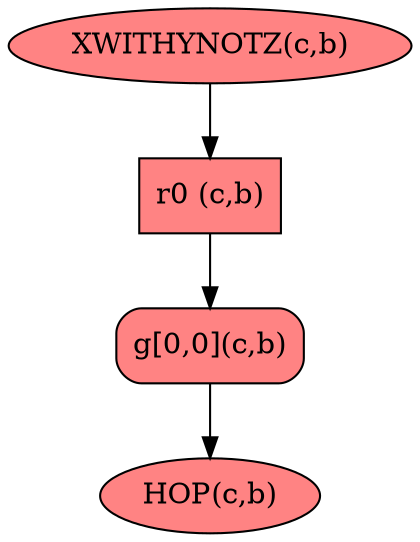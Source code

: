 digraph
{
	rankdir="TB"

	node [shape="box", style=filled, color=black, fillcolor="#CBFFCB"]


	node [shape="box", style=filled, color=black, fillcolor="#FF8383"]
RULE_0_LOST_c_b_ [label="r0 (c,b)", texlbl="$r_0(c,b)$"]


	node [shape="box", style="rounded,filled", color=black, fillcolor="#CBFFCB"]


	node [shape="box", style="rounded,filled", color=black, fillcolor="#FF8383"]
GOAL_0_0_LOST_c_b_ [label="g[0,0](c,b)", texlbl="$g_{0}^{0}(c,b)$"]


	node [shape="ellipse", style=filled, color=black, fillcolor="#CBFFCB"]


	node [shape="ellipse", style=filled, color=black, fillcolor="#FF8383"]
REL_HOP_LOST_c_b_ [label="HOP(c,b)", texlbl="$HOP(c,b)$"]
REL_XWITHYNOTZ_LOST_c_b_ [label="XWITHYNOTZ(c,b)", texlbl="$XWITHYNOTZ(c,b)$"]


	node [shape="ellipse", style=filled, color=black, fillcolor="#CBFFCB"]


	node [shape="ellipse", style=filled, color=black, fillcolor="#FF8383"]


	node [shape="box", style=filled, color=black, fillcolor="#CBFFCB"]


	node [shape="box", style=filled, color=black, fillcolor="#FF8383"]


	node [shape="ellipse", style=filled, color=black, fillcolor="#CBFFCB"]


	node [shape="ellipse", style=filled, color=black, fillcolor="#FF8383"]


	node [shape="point"]


	node [shape="square", width=0.011, height=0.011, fillcolor=black]
	RULE_0_LOST_c_b_ -> GOAL_0_0_LOST_c_b_
	GOAL_0_0_LOST_c_b_ -> REL_HOP_LOST_c_b_
	REL_XWITHYNOTZ_LOST_c_b_ -> RULE_0_LOST_c_b_

}
